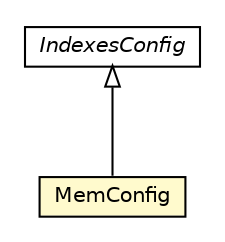 #!/usr/local/bin/dot
#
# Class diagram 
# Generated by UMLGraph version 5.1 (http://www.umlgraph.org/)
#

digraph G {
	edge [fontname="Helvetica",fontsize=10,labelfontname="Helvetica",labelfontsize=10];
	node [fontname="Helvetica",fontsize=10,shape=plaintext];
	nodesep=0.25;
	ranksep=0.5;
	// pt.ist.fenixframework.indexes.IndexesConfig
	c31526 [label=<<table title="pt.ist.fenixframework.indexes.IndexesConfig" border="0" cellborder="1" cellspacing="0" cellpadding="2" port="p" href="../../indexes/IndexesConfig.html">
		<tr><td><table border="0" cellspacing="0" cellpadding="1">
<tr><td align="center" balign="center"><font face="Helvetica-Oblique"> IndexesConfig </font></td></tr>
		</table></td></tr>
		</table>>, fontname="Helvetica", fontcolor="black", fontsize=10.0];
	// pt.ist.fenixframework.backend.mem.MemConfig
	c31557 [label=<<table title="pt.ist.fenixframework.backend.mem.MemConfig" border="0" cellborder="1" cellspacing="0" cellpadding="2" port="p" bgcolor="lemonChiffon" href="./MemConfig.html">
		<tr><td><table border="0" cellspacing="0" cellpadding="1">
<tr><td align="center" balign="center"> MemConfig </td></tr>
		</table></td></tr>
		</table>>, fontname="Helvetica", fontcolor="black", fontsize=10.0];
	//pt.ist.fenixframework.backend.mem.MemConfig extends pt.ist.fenixframework.indexes.IndexesConfig
	c31526:p -> c31557:p [dir=back,arrowtail=empty];
}


